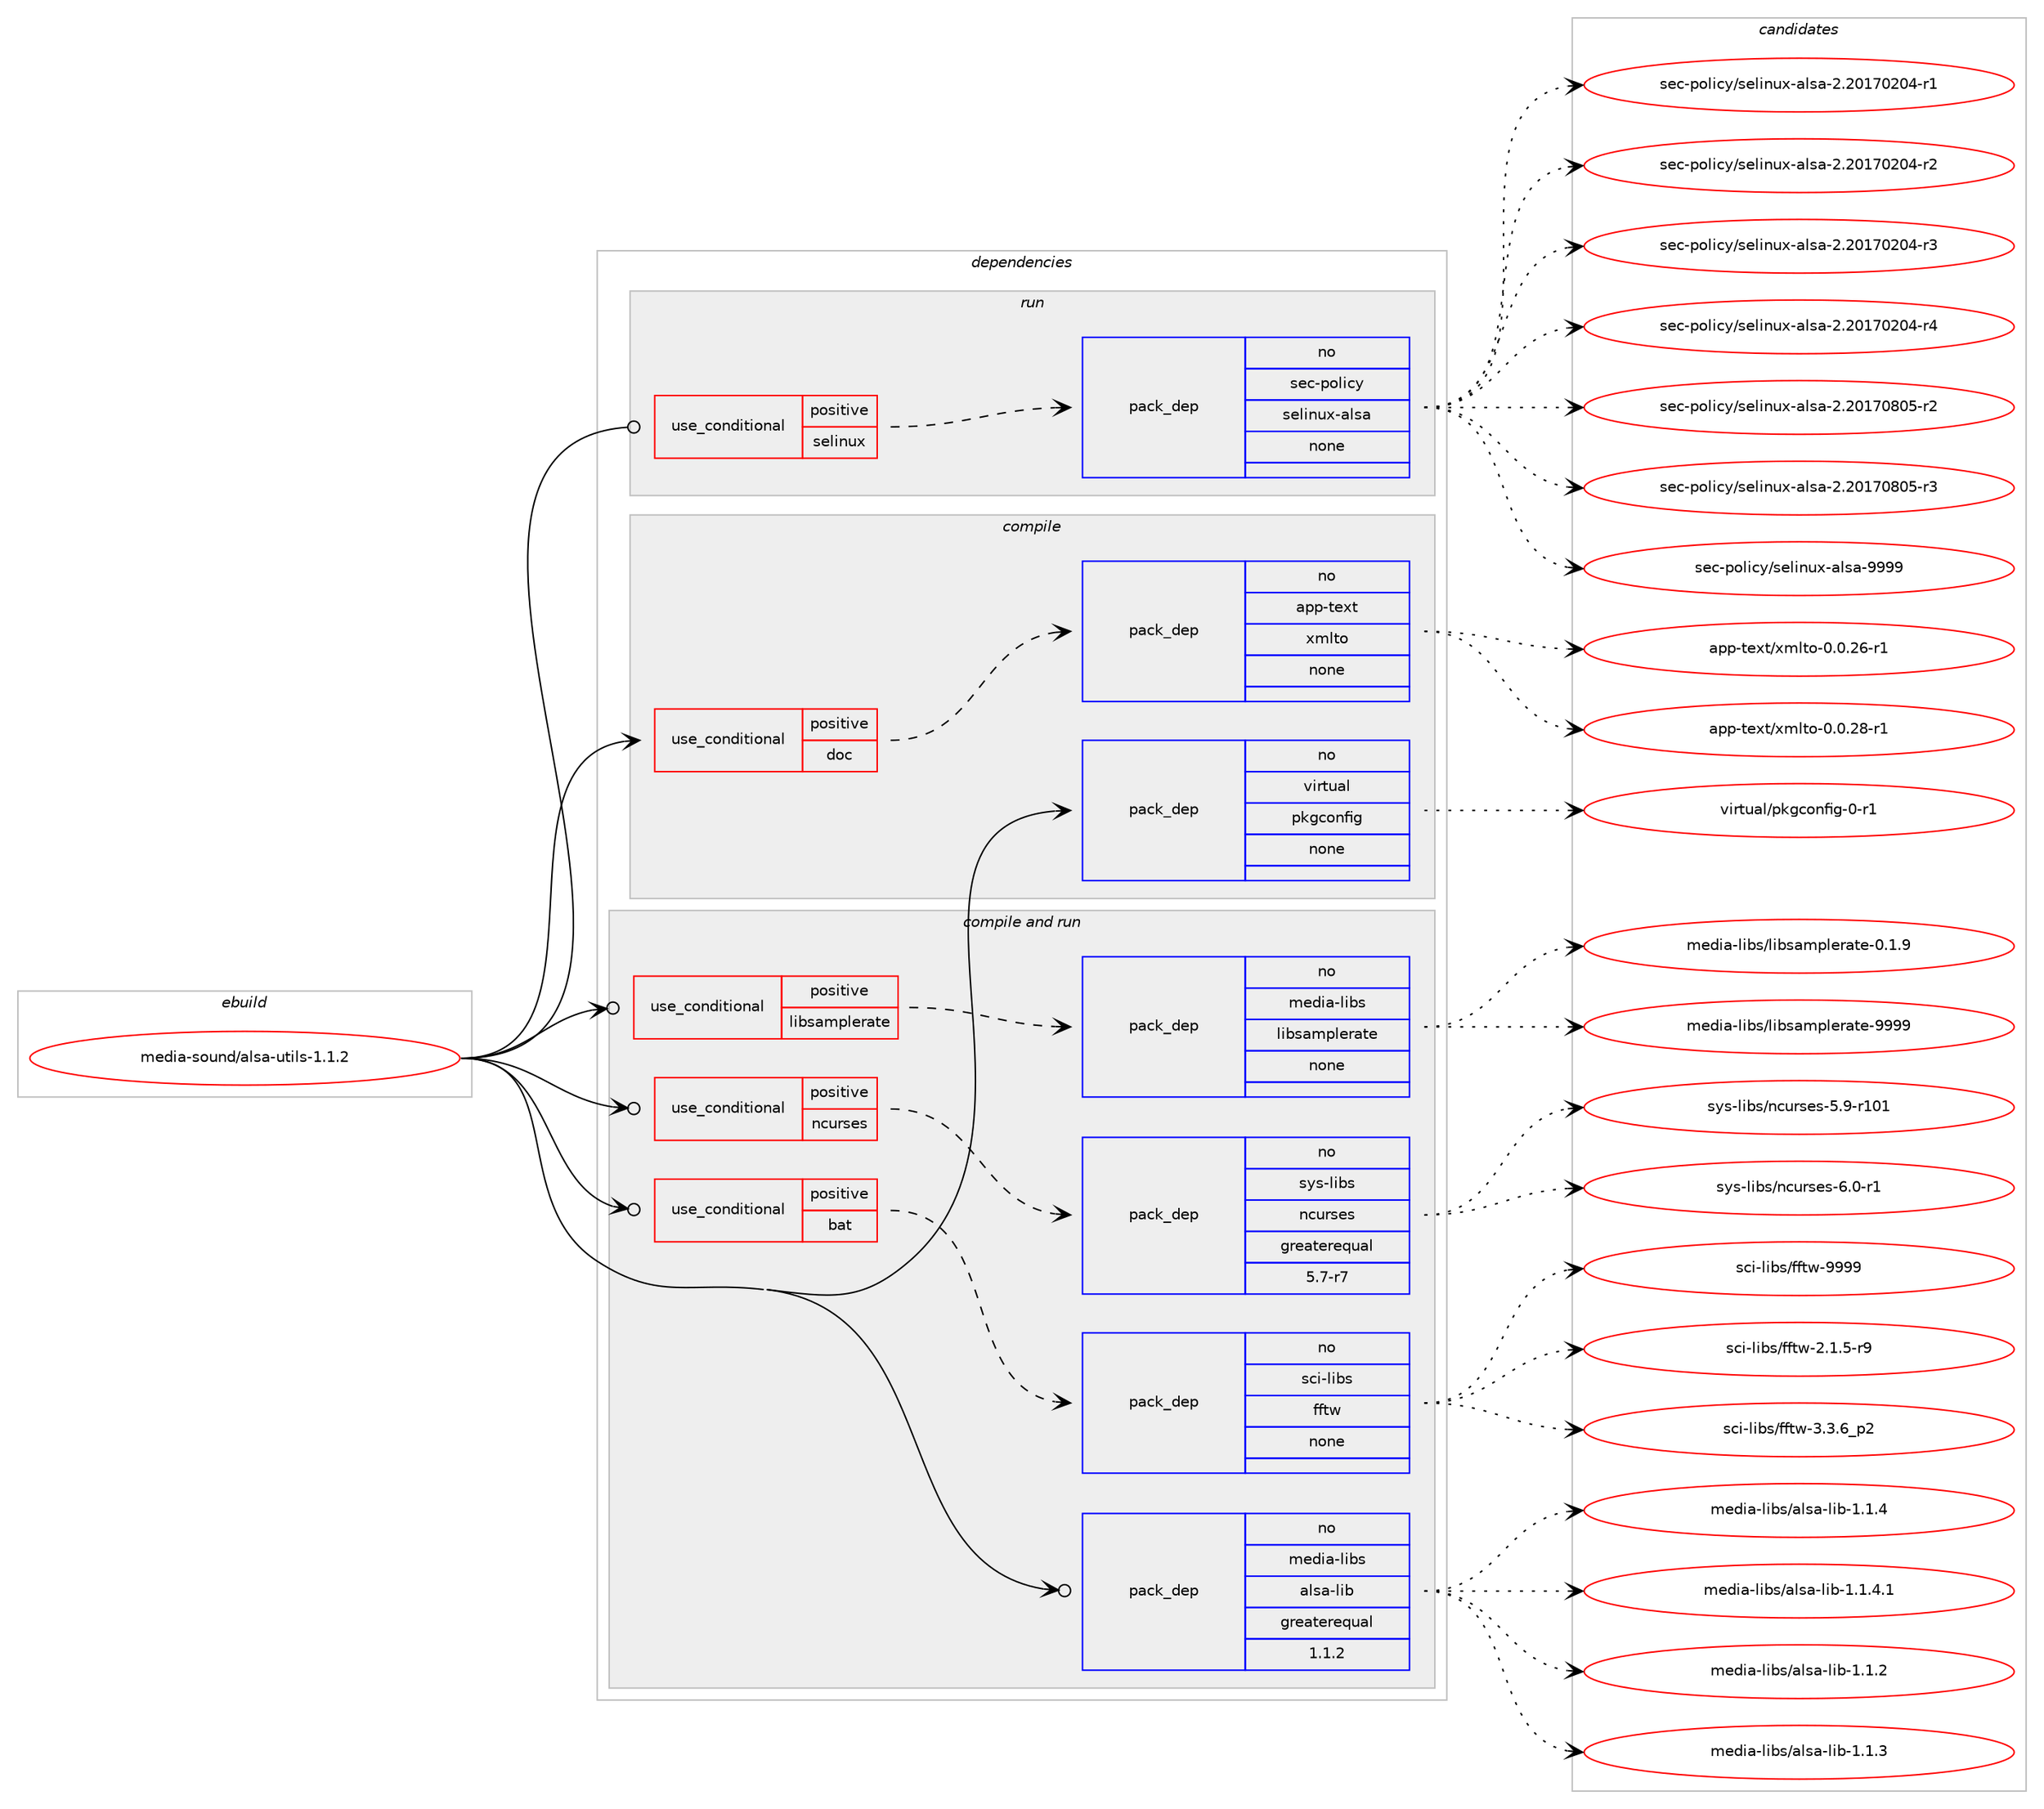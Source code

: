 digraph prolog {

# *************
# Graph options
# *************

newrank=true;
concentrate=true;
compound=true;
graph [rankdir=LR,fontname=Helvetica,fontsize=10,ranksep=1.5];#, ranksep=2.5, nodesep=0.2];
edge  [arrowhead=vee];
node  [fontname=Helvetica,fontsize=10];

# **********
# The ebuild
# **********

subgraph cluster_leftcol {
color=gray;
rank=same;
label=<<i>ebuild</i>>;
id [label="media-sound/alsa-utils-1.1.2", color=red, width=4, href="../media-sound/alsa-utils-1.1.2.svg"];
}

# ****************
# The dependencies
# ****************

subgraph cluster_midcol {
color=gray;
label=<<i>dependencies</i>>;
subgraph cluster_compile {
fillcolor="#eeeeee";
style=filled;
label=<<i>compile</i>>;
subgraph cond92712 {
dependency378031 [label=<<TABLE BORDER="0" CELLBORDER="1" CELLSPACING="0" CELLPADDING="4"><TR><TD ROWSPAN="3" CELLPADDING="10">use_conditional</TD></TR><TR><TD>positive</TD></TR><TR><TD>doc</TD></TR></TABLE>>, shape=none, color=red];
subgraph pack279257 {
dependency378032 [label=<<TABLE BORDER="0" CELLBORDER="1" CELLSPACING="0" CELLPADDING="4" WIDTH="220"><TR><TD ROWSPAN="6" CELLPADDING="30">pack_dep</TD></TR><TR><TD WIDTH="110">no</TD></TR><TR><TD>app-text</TD></TR><TR><TD>xmlto</TD></TR><TR><TD>none</TD></TR><TR><TD></TD></TR></TABLE>>, shape=none, color=blue];
}
dependency378031:e -> dependency378032:w [weight=20,style="dashed",arrowhead="vee"];
}
id:e -> dependency378031:w [weight=20,style="solid",arrowhead="vee"];
subgraph pack279258 {
dependency378033 [label=<<TABLE BORDER="0" CELLBORDER="1" CELLSPACING="0" CELLPADDING="4" WIDTH="220"><TR><TD ROWSPAN="6" CELLPADDING="30">pack_dep</TD></TR><TR><TD WIDTH="110">no</TD></TR><TR><TD>virtual</TD></TR><TR><TD>pkgconfig</TD></TR><TR><TD>none</TD></TR><TR><TD></TD></TR></TABLE>>, shape=none, color=blue];
}
id:e -> dependency378033:w [weight=20,style="solid",arrowhead="vee"];
}
subgraph cluster_compileandrun {
fillcolor="#eeeeee";
style=filled;
label=<<i>compile and run</i>>;
subgraph cond92713 {
dependency378034 [label=<<TABLE BORDER="0" CELLBORDER="1" CELLSPACING="0" CELLPADDING="4"><TR><TD ROWSPAN="3" CELLPADDING="10">use_conditional</TD></TR><TR><TD>positive</TD></TR><TR><TD>bat</TD></TR></TABLE>>, shape=none, color=red];
subgraph pack279259 {
dependency378035 [label=<<TABLE BORDER="0" CELLBORDER="1" CELLSPACING="0" CELLPADDING="4" WIDTH="220"><TR><TD ROWSPAN="6" CELLPADDING="30">pack_dep</TD></TR><TR><TD WIDTH="110">no</TD></TR><TR><TD>sci-libs</TD></TR><TR><TD>fftw</TD></TR><TR><TD>none</TD></TR><TR><TD></TD></TR></TABLE>>, shape=none, color=blue];
}
dependency378034:e -> dependency378035:w [weight=20,style="dashed",arrowhead="vee"];
}
id:e -> dependency378034:w [weight=20,style="solid",arrowhead="odotvee"];
subgraph cond92714 {
dependency378036 [label=<<TABLE BORDER="0" CELLBORDER="1" CELLSPACING="0" CELLPADDING="4"><TR><TD ROWSPAN="3" CELLPADDING="10">use_conditional</TD></TR><TR><TD>positive</TD></TR><TR><TD>libsamplerate</TD></TR></TABLE>>, shape=none, color=red];
subgraph pack279260 {
dependency378037 [label=<<TABLE BORDER="0" CELLBORDER="1" CELLSPACING="0" CELLPADDING="4" WIDTH="220"><TR><TD ROWSPAN="6" CELLPADDING="30">pack_dep</TD></TR><TR><TD WIDTH="110">no</TD></TR><TR><TD>media-libs</TD></TR><TR><TD>libsamplerate</TD></TR><TR><TD>none</TD></TR><TR><TD></TD></TR></TABLE>>, shape=none, color=blue];
}
dependency378036:e -> dependency378037:w [weight=20,style="dashed",arrowhead="vee"];
}
id:e -> dependency378036:w [weight=20,style="solid",arrowhead="odotvee"];
subgraph cond92715 {
dependency378038 [label=<<TABLE BORDER="0" CELLBORDER="1" CELLSPACING="0" CELLPADDING="4"><TR><TD ROWSPAN="3" CELLPADDING="10">use_conditional</TD></TR><TR><TD>positive</TD></TR><TR><TD>ncurses</TD></TR></TABLE>>, shape=none, color=red];
subgraph pack279261 {
dependency378039 [label=<<TABLE BORDER="0" CELLBORDER="1" CELLSPACING="0" CELLPADDING="4" WIDTH="220"><TR><TD ROWSPAN="6" CELLPADDING="30">pack_dep</TD></TR><TR><TD WIDTH="110">no</TD></TR><TR><TD>sys-libs</TD></TR><TR><TD>ncurses</TD></TR><TR><TD>greaterequal</TD></TR><TR><TD>5.7-r7</TD></TR></TABLE>>, shape=none, color=blue];
}
dependency378038:e -> dependency378039:w [weight=20,style="dashed",arrowhead="vee"];
}
id:e -> dependency378038:w [weight=20,style="solid",arrowhead="odotvee"];
subgraph pack279262 {
dependency378040 [label=<<TABLE BORDER="0" CELLBORDER="1" CELLSPACING="0" CELLPADDING="4" WIDTH="220"><TR><TD ROWSPAN="6" CELLPADDING="30">pack_dep</TD></TR><TR><TD WIDTH="110">no</TD></TR><TR><TD>media-libs</TD></TR><TR><TD>alsa-lib</TD></TR><TR><TD>greaterequal</TD></TR><TR><TD>1.1.2</TD></TR></TABLE>>, shape=none, color=blue];
}
id:e -> dependency378040:w [weight=20,style="solid",arrowhead="odotvee"];
}
subgraph cluster_run {
fillcolor="#eeeeee";
style=filled;
label=<<i>run</i>>;
subgraph cond92716 {
dependency378041 [label=<<TABLE BORDER="0" CELLBORDER="1" CELLSPACING="0" CELLPADDING="4"><TR><TD ROWSPAN="3" CELLPADDING="10">use_conditional</TD></TR><TR><TD>positive</TD></TR><TR><TD>selinux</TD></TR></TABLE>>, shape=none, color=red];
subgraph pack279263 {
dependency378042 [label=<<TABLE BORDER="0" CELLBORDER="1" CELLSPACING="0" CELLPADDING="4" WIDTH="220"><TR><TD ROWSPAN="6" CELLPADDING="30">pack_dep</TD></TR><TR><TD WIDTH="110">no</TD></TR><TR><TD>sec-policy</TD></TR><TR><TD>selinux-alsa</TD></TR><TR><TD>none</TD></TR><TR><TD></TD></TR></TABLE>>, shape=none, color=blue];
}
dependency378041:e -> dependency378042:w [weight=20,style="dashed",arrowhead="vee"];
}
id:e -> dependency378041:w [weight=20,style="solid",arrowhead="odot"];
}
}

# **************
# The candidates
# **************

subgraph cluster_choices {
rank=same;
color=gray;
label=<<i>candidates</i>>;

subgraph choice279257 {
color=black;
nodesep=1;
choice971121124511610112011647120109108116111454846484650544511449 [label="app-text/xmlto-0.0.26-r1", color=red, width=4,href="../app-text/xmlto-0.0.26-r1.svg"];
choice971121124511610112011647120109108116111454846484650564511449 [label="app-text/xmlto-0.0.28-r1", color=red, width=4,href="../app-text/xmlto-0.0.28-r1.svg"];
dependency378032:e -> choice971121124511610112011647120109108116111454846484650544511449:w [style=dotted,weight="100"];
dependency378032:e -> choice971121124511610112011647120109108116111454846484650564511449:w [style=dotted,weight="100"];
}
subgraph choice279258 {
color=black;
nodesep=1;
choice11810511411611797108471121071039911111010210510345484511449 [label="virtual/pkgconfig-0-r1", color=red, width=4,href="../virtual/pkgconfig-0-r1.svg"];
dependency378033:e -> choice11810511411611797108471121071039911111010210510345484511449:w [style=dotted,weight="100"];
}
subgraph choice279259 {
color=black;
nodesep=1;
choice115991054510810598115471021021161194550464946534511457 [label="sci-libs/fftw-2.1.5-r9", color=red, width=4,href="../sci-libs/fftw-2.1.5-r9.svg"];
choice115991054510810598115471021021161194551465146549511250 [label="sci-libs/fftw-3.3.6_p2", color=red, width=4,href="../sci-libs/fftw-3.3.6_p2.svg"];
choice115991054510810598115471021021161194557575757 [label="sci-libs/fftw-9999", color=red, width=4,href="../sci-libs/fftw-9999.svg"];
dependency378035:e -> choice115991054510810598115471021021161194550464946534511457:w [style=dotted,weight="100"];
dependency378035:e -> choice115991054510810598115471021021161194551465146549511250:w [style=dotted,weight="100"];
dependency378035:e -> choice115991054510810598115471021021161194557575757:w [style=dotted,weight="100"];
}
subgraph choice279260 {
color=black;
nodesep=1;
choice10910110010597451081059811547108105981159710911210810111497116101454846494657 [label="media-libs/libsamplerate-0.1.9", color=red, width=4,href="../media-libs/libsamplerate-0.1.9.svg"];
choice109101100105974510810598115471081059811597109112108101114971161014557575757 [label="media-libs/libsamplerate-9999", color=red, width=4,href="../media-libs/libsamplerate-9999.svg"];
dependency378037:e -> choice10910110010597451081059811547108105981159710911210810111497116101454846494657:w [style=dotted,weight="100"];
dependency378037:e -> choice109101100105974510810598115471081059811597109112108101114971161014557575757:w [style=dotted,weight="100"];
}
subgraph choice279261 {
color=black;
nodesep=1;
choice115121115451081059811547110991171141151011154553465745114494849 [label="sys-libs/ncurses-5.9-r101", color=red, width=4,href="../sys-libs/ncurses-5.9-r101.svg"];
choice11512111545108105981154711099117114115101115455446484511449 [label="sys-libs/ncurses-6.0-r1", color=red, width=4,href="../sys-libs/ncurses-6.0-r1.svg"];
dependency378039:e -> choice115121115451081059811547110991171141151011154553465745114494849:w [style=dotted,weight="100"];
dependency378039:e -> choice11512111545108105981154711099117114115101115455446484511449:w [style=dotted,weight="100"];
}
subgraph choice279262 {
color=black;
nodesep=1;
choice1091011001059745108105981154797108115974510810598454946494650 [label="media-libs/alsa-lib-1.1.2", color=red, width=4,href="../media-libs/alsa-lib-1.1.2.svg"];
choice1091011001059745108105981154797108115974510810598454946494651 [label="media-libs/alsa-lib-1.1.3", color=red, width=4,href="../media-libs/alsa-lib-1.1.3.svg"];
choice1091011001059745108105981154797108115974510810598454946494652 [label="media-libs/alsa-lib-1.1.4", color=red, width=4,href="../media-libs/alsa-lib-1.1.4.svg"];
choice10910110010597451081059811547971081159745108105984549464946524649 [label="media-libs/alsa-lib-1.1.4.1", color=red, width=4,href="../media-libs/alsa-lib-1.1.4.1.svg"];
dependency378040:e -> choice1091011001059745108105981154797108115974510810598454946494650:w [style=dotted,weight="100"];
dependency378040:e -> choice1091011001059745108105981154797108115974510810598454946494651:w [style=dotted,weight="100"];
dependency378040:e -> choice1091011001059745108105981154797108115974510810598454946494652:w [style=dotted,weight="100"];
dependency378040:e -> choice10910110010597451081059811547971081159745108105984549464946524649:w [style=dotted,weight="100"];
}
subgraph choice279263 {
color=black;
nodesep=1;
choice1151019945112111108105991214711510110810511011712045971081159745504650484955485048524511449 [label="sec-policy/selinux-alsa-2.20170204-r1", color=red, width=4,href="../sec-policy/selinux-alsa-2.20170204-r1.svg"];
choice1151019945112111108105991214711510110810511011712045971081159745504650484955485048524511450 [label="sec-policy/selinux-alsa-2.20170204-r2", color=red, width=4,href="../sec-policy/selinux-alsa-2.20170204-r2.svg"];
choice1151019945112111108105991214711510110810511011712045971081159745504650484955485048524511451 [label="sec-policy/selinux-alsa-2.20170204-r3", color=red, width=4,href="../sec-policy/selinux-alsa-2.20170204-r3.svg"];
choice1151019945112111108105991214711510110810511011712045971081159745504650484955485048524511452 [label="sec-policy/selinux-alsa-2.20170204-r4", color=red, width=4,href="../sec-policy/selinux-alsa-2.20170204-r4.svg"];
choice1151019945112111108105991214711510110810511011712045971081159745504650484955485648534511450 [label="sec-policy/selinux-alsa-2.20170805-r2", color=red, width=4,href="../sec-policy/selinux-alsa-2.20170805-r2.svg"];
choice1151019945112111108105991214711510110810511011712045971081159745504650484955485648534511451 [label="sec-policy/selinux-alsa-2.20170805-r3", color=red, width=4,href="../sec-policy/selinux-alsa-2.20170805-r3.svg"];
choice115101994511211110810599121471151011081051101171204597108115974557575757 [label="sec-policy/selinux-alsa-9999", color=red, width=4,href="../sec-policy/selinux-alsa-9999.svg"];
dependency378042:e -> choice1151019945112111108105991214711510110810511011712045971081159745504650484955485048524511449:w [style=dotted,weight="100"];
dependency378042:e -> choice1151019945112111108105991214711510110810511011712045971081159745504650484955485048524511450:w [style=dotted,weight="100"];
dependency378042:e -> choice1151019945112111108105991214711510110810511011712045971081159745504650484955485048524511451:w [style=dotted,weight="100"];
dependency378042:e -> choice1151019945112111108105991214711510110810511011712045971081159745504650484955485048524511452:w [style=dotted,weight="100"];
dependency378042:e -> choice1151019945112111108105991214711510110810511011712045971081159745504650484955485648534511450:w [style=dotted,weight="100"];
dependency378042:e -> choice1151019945112111108105991214711510110810511011712045971081159745504650484955485648534511451:w [style=dotted,weight="100"];
dependency378042:e -> choice115101994511211110810599121471151011081051101171204597108115974557575757:w [style=dotted,weight="100"];
}
}

}
